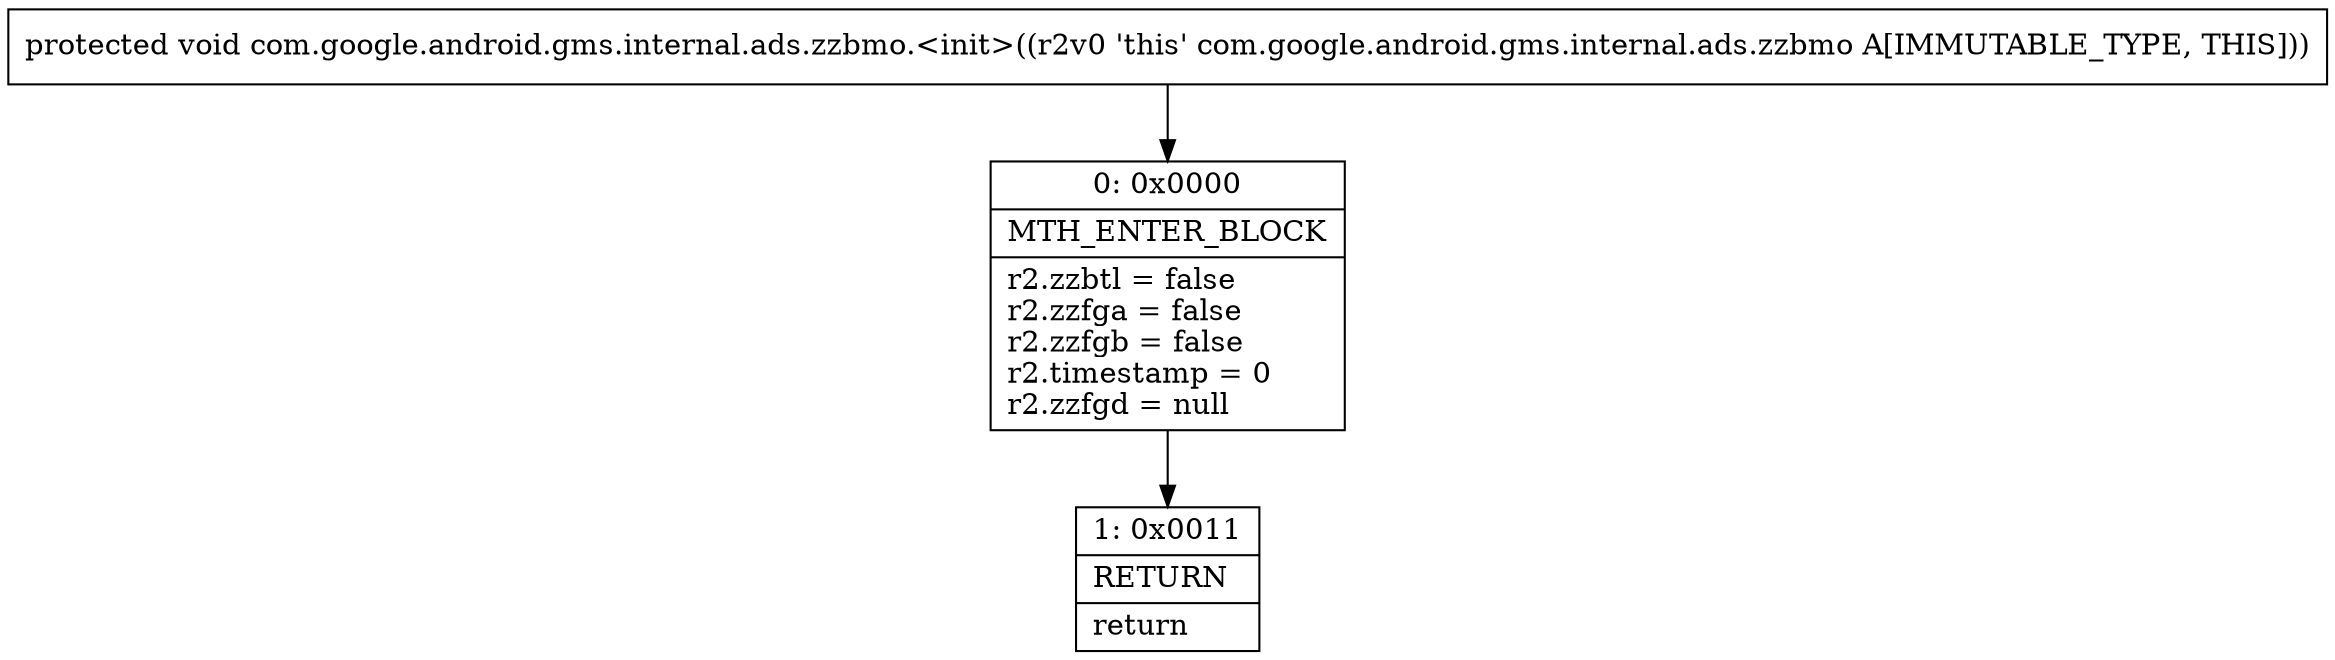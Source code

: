 digraph "CFG forcom.google.android.gms.internal.ads.zzbmo.\<init\>()V" {
Node_0 [shape=record,label="{0\:\ 0x0000|MTH_ENTER_BLOCK\l|r2.zzbtl = false\lr2.zzfga = false\lr2.zzfgb = false\lr2.timestamp = 0\lr2.zzfgd = null\l}"];
Node_1 [shape=record,label="{1\:\ 0x0011|RETURN\l|return\l}"];
MethodNode[shape=record,label="{protected void com.google.android.gms.internal.ads.zzbmo.\<init\>((r2v0 'this' com.google.android.gms.internal.ads.zzbmo A[IMMUTABLE_TYPE, THIS])) }"];
MethodNode -> Node_0;
Node_0 -> Node_1;
}

